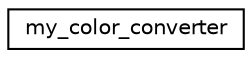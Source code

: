 digraph "Graphical Class Hierarchy"
{
  edge [fontname="Helvetica",fontsize="10",labelfontname="Helvetica",labelfontsize="10"];
  node [fontname="Helvetica",fontsize="10",shape=record];
  rankdir="LR";
  Node1 [label="my_color_converter",height=0.2,width=0.4,color="black", fillcolor="white", style="filled",URL="$structmy__color__converter.html"];
}
